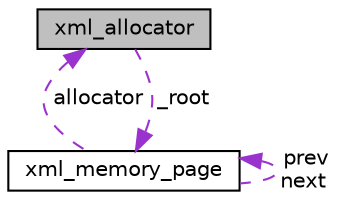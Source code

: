 digraph "xml_allocator"
{
  edge [fontname="Helvetica",fontsize="10",labelfontname="Helvetica",labelfontsize="10"];
  node [fontname="Helvetica",fontsize="10",shape=record];
  Node1 [label="xml_allocator",height=0.2,width=0.4,color="black", fillcolor="grey75", style="filled", fontcolor="black"];
  Node2 -> Node1 [dir="back",color="darkorchid3",fontsize="10",style="dashed",label=" _root" ];
  Node2 [label="xml_memory_page",height=0.2,width=0.4,color="black", fillcolor="white", style="filled",URL="$structxml__memory__page.html"];
  Node2 -> Node2 [dir="back",color="darkorchid3",fontsize="10",style="dashed",label=" prev\nnext" ];
  Node1 -> Node2 [dir="back",color="darkorchid3",fontsize="10",style="dashed",label=" allocator" ];
}
